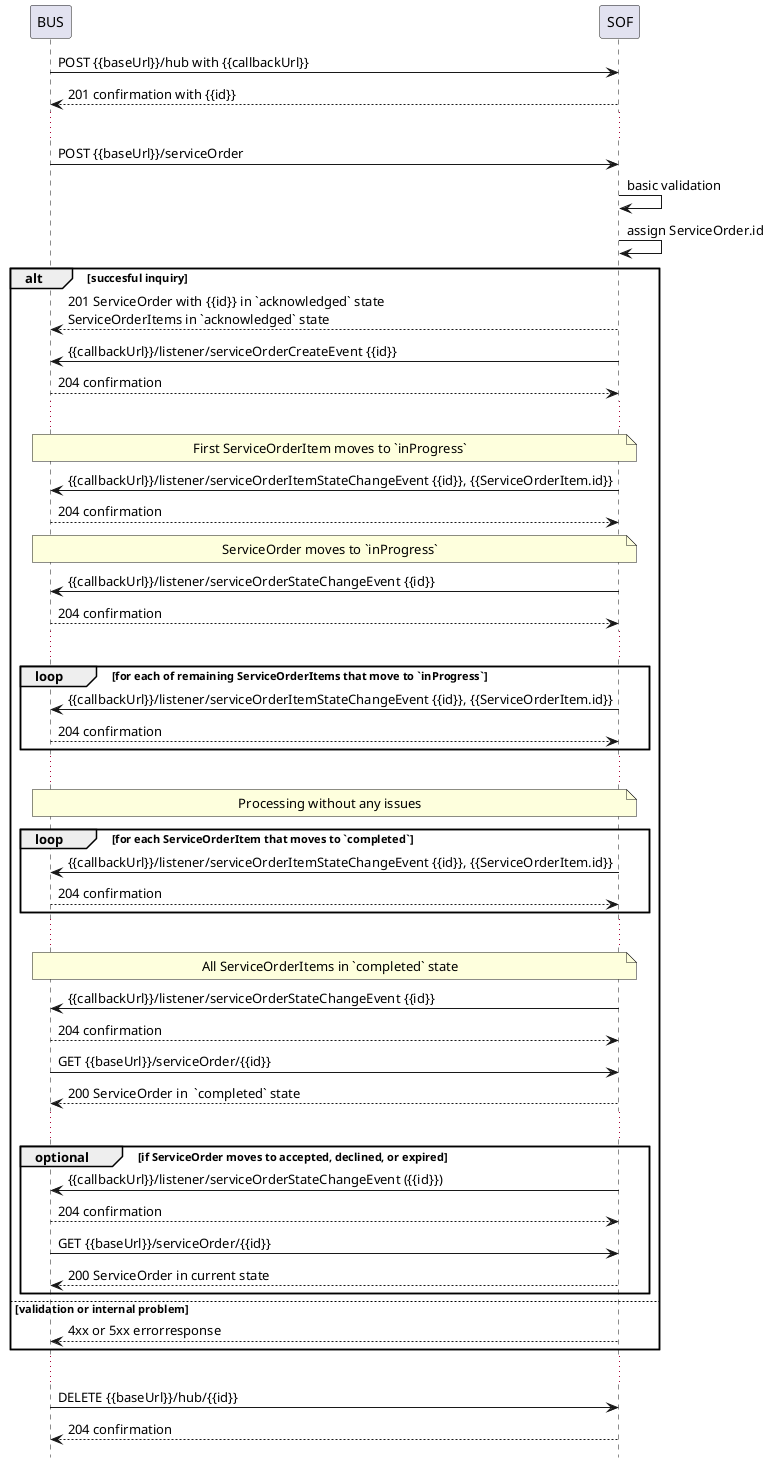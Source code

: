 @startuml

hide footbox

participant BUS
participant SOF

BUS -> SOF : POST {{baseUrl}}/hub with {{callbackUrl}} 
SOF --> BUS: 201 confirmation with {{id}}
...
BUS -> SOF : POST {{baseUrl}}/serviceOrder
SOF -> SOF : basic validation
SOF -> SOF : assign ServiceOrder.id

alt succesful inquiry
  SOF --> BUS : 201 ServiceOrder with {{id}} in `acknowledged` state \nServiceOrderItems in `acknowledged` state
  SOF -> BUS: {{callbackUrl}}/listener/serviceOrderCreateEvent {{id}}
  BUS --> SOF : 204 confirmation  
  ...

  note over BUS, SOF : First ServiceOrderItem moves to `inProgress`
  SOF -> BUS: {{callbackUrl}}/listener/serviceOrderItemStateChangeEvent {{id}}, {{ServiceOrderItem.id}}
  BUS --> SOF : 204 confirmation
  
  note over BUS, SOF : ServiceOrder moves to `inProgress`
  SOF -> BUS: {{callbackUrl}}/listener/serviceOrderStateChangeEvent {{id}}
      BUS --> SOF : 204 confirmation

  ...

  group loop [for each of remaining ServiceOrderItems that move to `inProgress`]
      SOF -> BUS:  {{callbackUrl}}/listener/serviceOrderItemStateChangeEvent {{id}}, {{ServiceOrderItem.id}}
      BUS --> SOF : 204 confirmation
  end

  ...
  note over BUS, SOF : Processing without any issues
  group loop [for each ServiceOrderItem that moves to `completed`]
      SOF -> BUS:  {{callbackUrl}}/listener/serviceOrderItemStateChangeEvent {{id}}, {{ServiceOrderItem.id}}
      BUS --> SOF : 204 confirmation
  end

  ...

  note over BUS, SOF : All ServiceOrderItems in `completed` state
  SOF -> BUS: {{callbackUrl}}/listener/serviceOrderStateChangeEvent {{id}}
  BUS --> SOF : 204 confirmation
  BUS -> SOF : GET {{baseUrl}}/serviceOrder/{{id}}
  return 200 ServiceOrder in  `completed` state

  ...

  group optional [if ServiceOrder moves to accepted, declined, or expired]
    SOF -> BUS: {{callbackUrl}}/listener/serviceOrderStateChangeEvent ({{id}})
    BUS --> SOF : 204 confirmation
    BUS -> SOF : GET {{baseUrl}}/serviceOrder/{{id}}
    return 200 ServiceOrder in current state
  end


else validation or internal problem
  SOF --> BUS : 4xx or 5xx errorresponse
end 

...

BUS -> SOF : DELETE {{baseUrl}}/hub/{{id}} 
SOF -->  BUS : 204 confirmation

@enduml